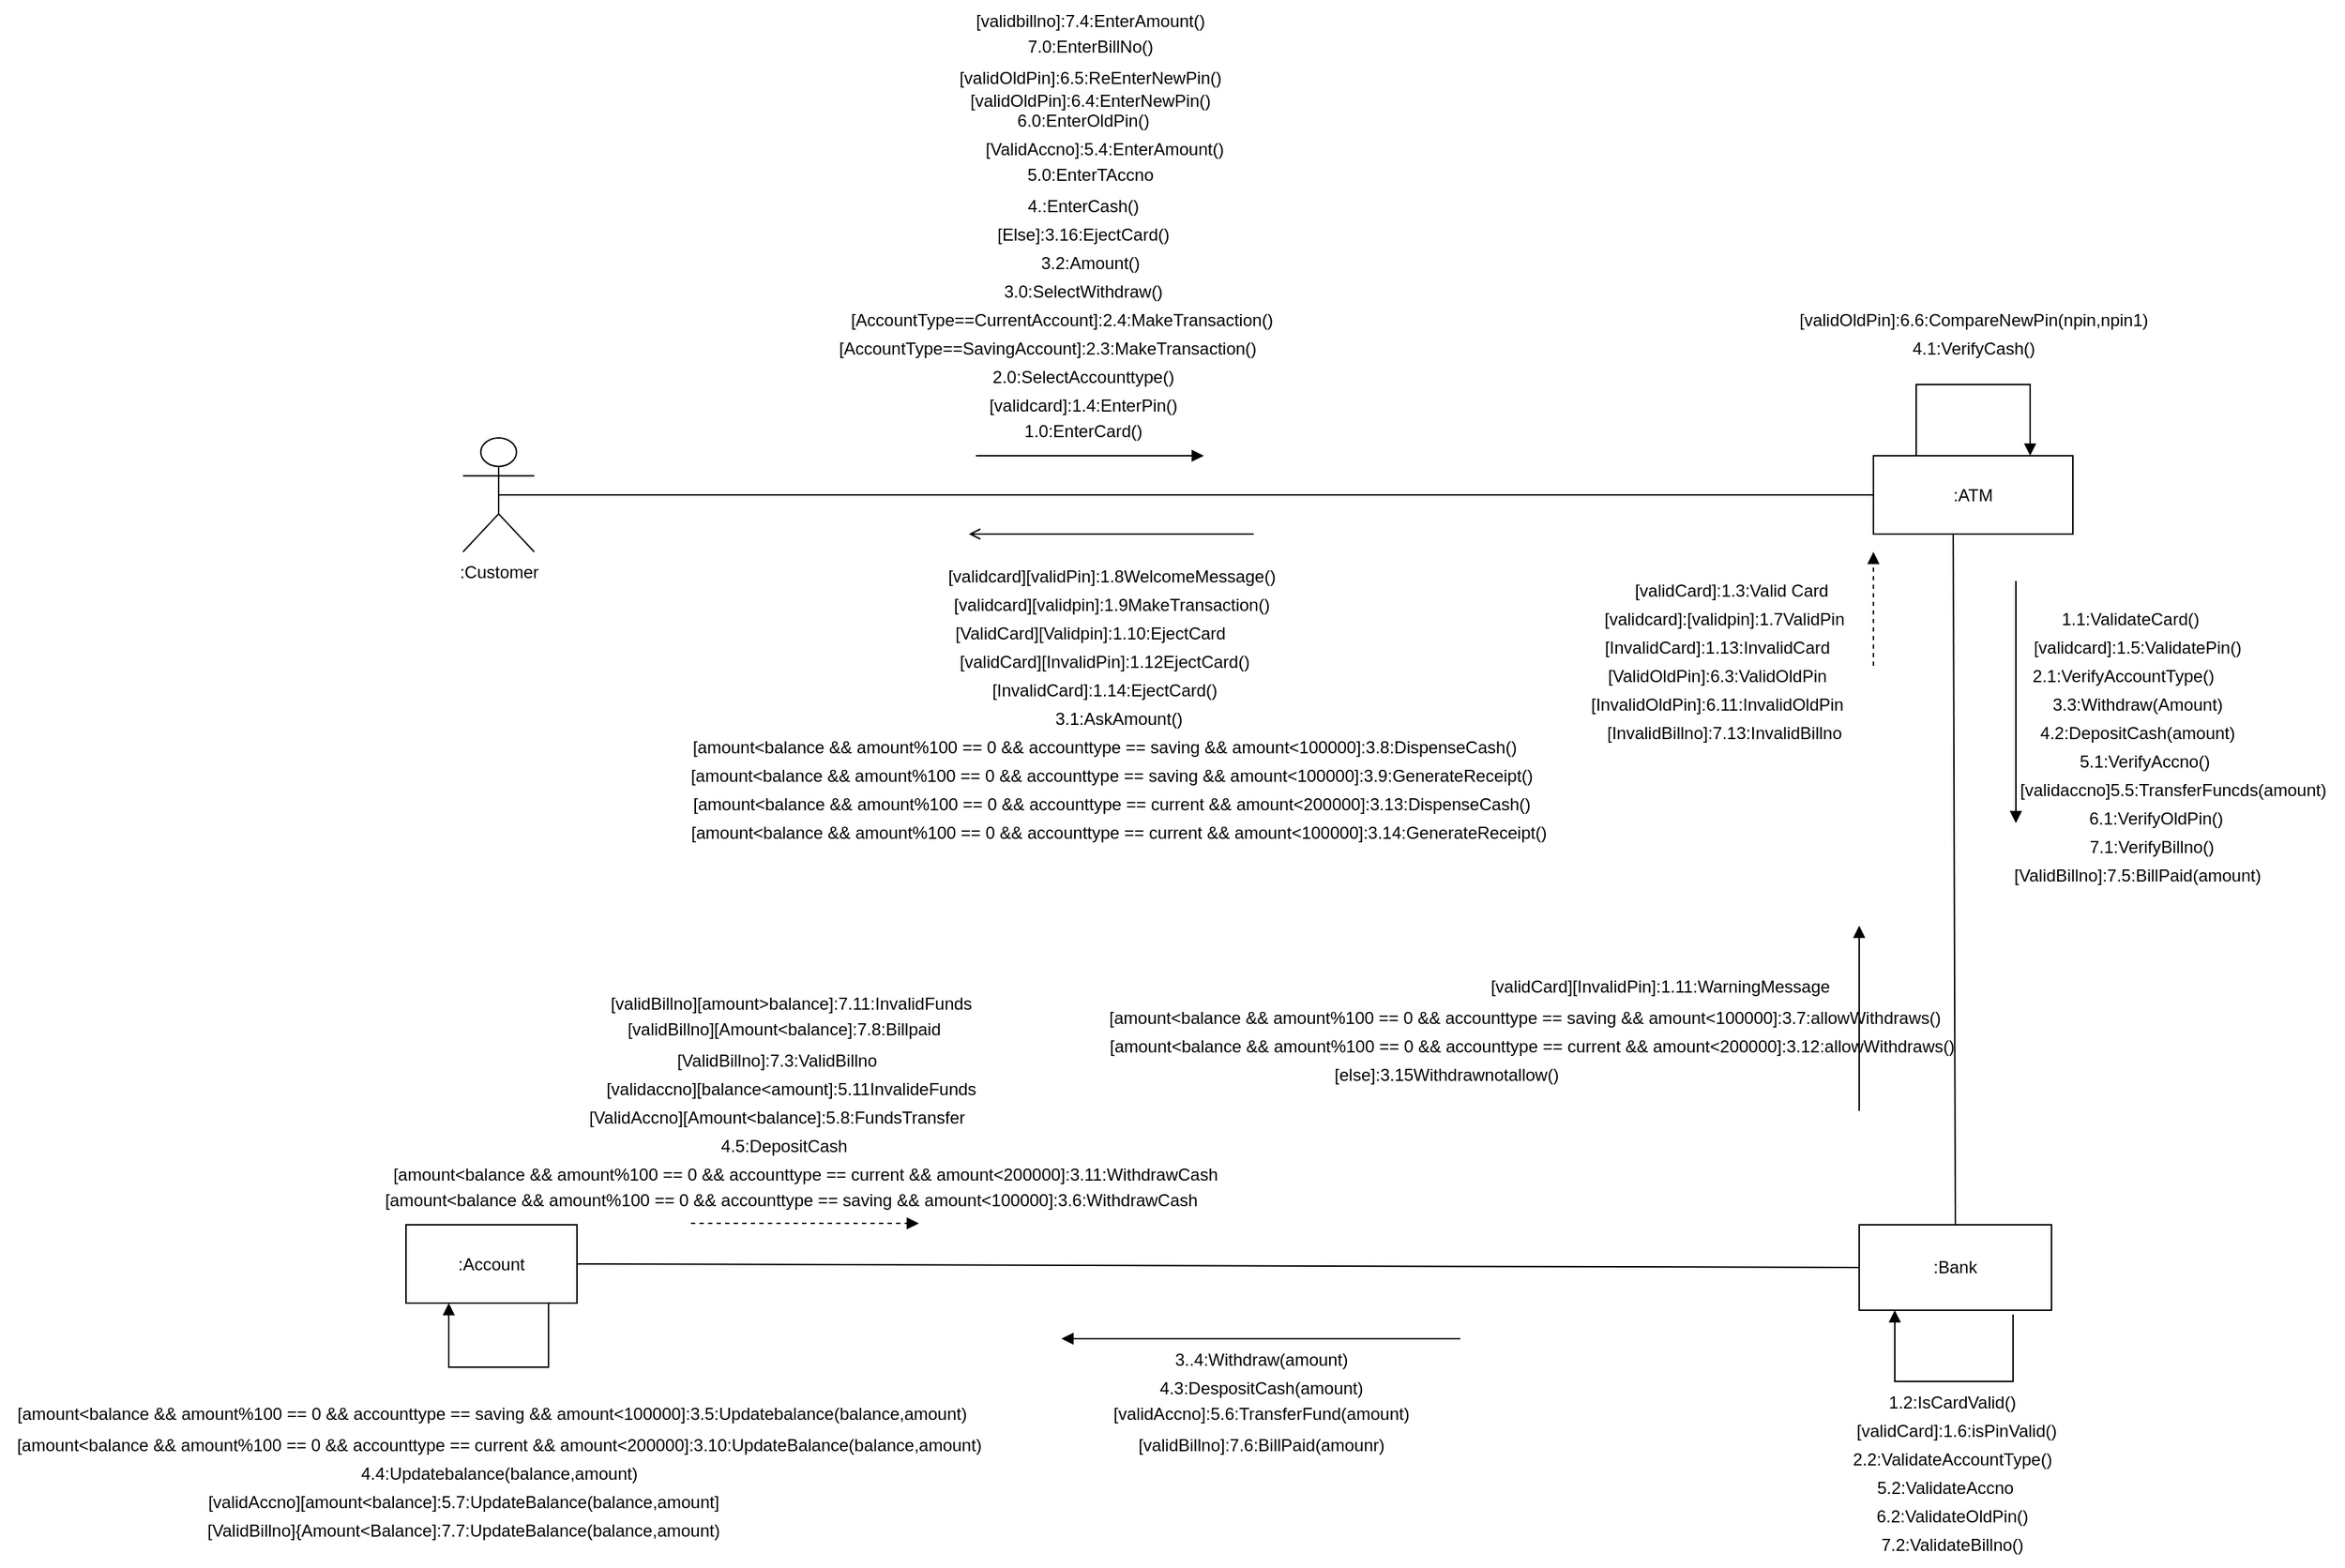 <mxfile version="21.2.3" type="device">
  <diagram name="Page-1" id="vOhwehAUvx-Ohwc45qwy">
    <mxGraphModel dx="2524" dy="1807" grid="1" gridSize="10" guides="1" tooltips="1" connect="1" arrows="1" fold="1" page="1" pageScale="1" pageWidth="850" pageHeight="1100" math="0" shadow="0">
      <root>
        <mxCell id="0" />
        <mxCell id="1" parent="0" />
        <mxCell id="mQcq-eRpRlmljQoNdgEE-3" value=":Customer" style="shape=umlActor;verticalLabelPosition=bottom;verticalAlign=top;html=1;" vertex="1" parent="1">
          <mxGeometry x="140" y="247.5" width="50" height="80" as="geometry" />
        </mxCell>
        <mxCell id="mQcq-eRpRlmljQoNdgEE-4" value=":ATM" style="html=1;whiteSpace=wrap;" vertex="1" parent="1">
          <mxGeometry x="1130" y="260" width="140" height="55" as="geometry" />
        </mxCell>
        <mxCell id="mQcq-eRpRlmljQoNdgEE-5" value=":Bank" style="html=1;whiteSpace=wrap;" vertex="1" parent="1">
          <mxGeometry x="1120" y="800" width="135" height="60" as="geometry" />
        </mxCell>
        <mxCell id="mQcq-eRpRlmljQoNdgEE-6" value=":Account" style="html=1;whiteSpace=wrap;" vertex="1" parent="1">
          <mxGeometry x="100" y="800" width="120" height="55" as="geometry" />
        </mxCell>
        <mxCell id="mQcq-eRpRlmljQoNdgEE-7" value="" style="endArrow=none;html=1;rounded=0;exitX=0.5;exitY=0.5;exitDx=0;exitDy=0;exitPerimeter=0;entryX=0;entryY=0.5;entryDx=0;entryDy=0;" edge="1" parent="1" source="mQcq-eRpRlmljQoNdgEE-3" target="mQcq-eRpRlmljQoNdgEE-4">
          <mxGeometry width="50" height="50" relative="1" as="geometry">
            <mxPoint x="400" y="410" as="sourcePoint" />
            <mxPoint x="450" y="360" as="targetPoint" />
          </mxGeometry>
        </mxCell>
        <mxCell id="mQcq-eRpRlmljQoNdgEE-8" value="" style="endArrow=none;html=1;rounded=0;exitX=0.5;exitY=0;exitDx=0;exitDy=0;entryX=0.4;entryY=1;entryDx=0;entryDy=0;entryPerimeter=0;" edge="1" parent="1" source="mQcq-eRpRlmljQoNdgEE-5" target="mQcq-eRpRlmljQoNdgEE-4">
          <mxGeometry width="50" height="50" relative="1" as="geometry">
            <mxPoint x="400" y="410" as="sourcePoint" />
            <mxPoint x="450" y="360" as="targetPoint" />
          </mxGeometry>
        </mxCell>
        <mxCell id="mQcq-eRpRlmljQoNdgEE-9" value="" style="endArrow=none;html=1;rounded=0;exitX=1;exitY=0.5;exitDx=0;exitDy=0;entryX=0;entryY=0.5;entryDx=0;entryDy=0;" edge="1" parent="1" source="mQcq-eRpRlmljQoNdgEE-6" target="mQcq-eRpRlmljQoNdgEE-5">
          <mxGeometry width="50" height="50" relative="1" as="geometry">
            <mxPoint x="400" y="410" as="sourcePoint" />
            <mxPoint x="450" y="360" as="targetPoint" />
          </mxGeometry>
        </mxCell>
        <mxCell id="mQcq-eRpRlmljQoNdgEE-12" value="" style="html=1;verticalAlign=bottom;labelBackgroundColor=none;endArrow=block;endFill=1;rounded=0;" edge="1" parent="1">
          <mxGeometry width="160" relative="1" as="geometry">
            <mxPoint x="500" y="260" as="sourcePoint" />
            <mxPoint x="660" y="260" as="targetPoint" />
          </mxGeometry>
        </mxCell>
        <mxCell id="mQcq-eRpRlmljQoNdgEE-13" value="1.0:EnterCard()" style="text;html=1;align=center;verticalAlign=middle;resizable=0;points=[];autosize=1;strokeColor=none;fillColor=none;" vertex="1" parent="1">
          <mxGeometry x="520" y="228" width="110" height="30" as="geometry" />
        </mxCell>
        <mxCell id="mQcq-eRpRlmljQoNdgEE-14" value="" style="html=1;verticalAlign=bottom;labelBackgroundColor=none;endArrow=block;endFill=1;rounded=0;" edge="1" parent="1">
          <mxGeometry width="160" relative="1" as="geometry">
            <mxPoint x="1230" y="348" as="sourcePoint" />
            <mxPoint x="1230" y="518" as="targetPoint" />
          </mxGeometry>
        </mxCell>
        <mxCell id="mQcq-eRpRlmljQoNdgEE-15" value="1.1:ValidateCard()" style="text;html=1;align=center;verticalAlign=middle;resizable=0;points=[];autosize=1;strokeColor=none;fillColor=none;" vertex="1" parent="1">
          <mxGeometry x="1250" y="360" width="120" height="30" as="geometry" />
        </mxCell>
        <mxCell id="mQcq-eRpRlmljQoNdgEE-16" value="" style="html=1;verticalAlign=bottom;labelBackgroundColor=none;endArrow=block;endFill=1;rounded=0;entryX=0.185;entryY=1;entryDx=0;entryDy=0;entryPerimeter=0;exitX=0.8;exitY=1.05;exitDx=0;exitDy=0;exitPerimeter=0;" edge="1" parent="1" source="mQcq-eRpRlmljQoNdgEE-5" target="mQcq-eRpRlmljQoNdgEE-5">
          <mxGeometry width="160" relative="1" as="geometry">
            <mxPoint x="620" y="640" as="sourcePoint" />
            <mxPoint x="480" y="380" as="targetPoint" />
            <Array as="points">
              <mxPoint x="1228" y="910" />
              <mxPoint x="1145" y="910" />
            </Array>
          </mxGeometry>
        </mxCell>
        <mxCell id="mQcq-eRpRlmljQoNdgEE-17" value="1.2:IsCardValid()&lt;br&gt;" style="text;html=1;align=center;verticalAlign=middle;resizable=0;points=[];autosize=1;strokeColor=none;fillColor=none;" vertex="1" parent="1">
          <mxGeometry x="1130" y="910" width="110" height="30" as="geometry" />
        </mxCell>
        <mxCell id="mQcq-eRpRlmljQoNdgEE-18" value="" style="html=1;verticalAlign=bottom;labelBackgroundColor=none;endArrow=block;endFill=1;dashed=1;rounded=0;" edge="1" parent="1">
          <mxGeometry width="160" relative="1" as="geometry">
            <mxPoint x="1130" y="407.5" as="sourcePoint" />
            <mxPoint x="1130" y="327.5" as="targetPoint" />
          </mxGeometry>
        </mxCell>
        <mxCell id="mQcq-eRpRlmljQoNdgEE-19" value="[validCard]:1.3:Valid Card" style="text;html=1;align=center;verticalAlign=middle;resizable=0;points=[];autosize=1;strokeColor=none;fillColor=none;" vertex="1" parent="1">
          <mxGeometry x="950" y="340" width="160" height="30" as="geometry" />
        </mxCell>
        <mxCell id="mQcq-eRpRlmljQoNdgEE-20" value="[validcard]:1.4:EnterPin()" style="text;html=1;align=center;verticalAlign=middle;resizable=0;points=[];autosize=1;strokeColor=none;fillColor=none;" vertex="1" parent="1">
          <mxGeometry x="495" y="210" width="160" height="30" as="geometry" />
        </mxCell>
        <mxCell id="mQcq-eRpRlmljQoNdgEE-21" value="[validcard]:1.5:ValidatePin()" style="text;html=1;align=center;verticalAlign=middle;resizable=0;points=[];autosize=1;strokeColor=none;fillColor=none;" vertex="1" parent="1">
          <mxGeometry x="1230" y="380" width="170" height="30" as="geometry" />
        </mxCell>
        <mxCell id="mQcq-eRpRlmljQoNdgEE-22" value="[validCard]:1.6:isPinValid()" style="text;html=1;align=center;verticalAlign=middle;resizable=0;points=[];autosize=1;strokeColor=none;fillColor=none;" vertex="1" parent="1">
          <mxGeometry x="1107.5" y="930" width="160" height="30" as="geometry" />
        </mxCell>
        <mxCell id="mQcq-eRpRlmljQoNdgEE-23" value="[validcard]:[validpin]:1.7ValidPin" style="text;html=1;align=center;verticalAlign=middle;resizable=0;points=[];autosize=1;strokeColor=none;fillColor=none;" vertex="1" parent="1">
          <mxGeometry x="930" y="360" width="190" height="30" as="geometry" />
        </mxCell>
        <mxCell id="mQcq-eRpRlmljQoNdgEE-24" value="" style="html=1;verticalAlign=bottom;labelBackgroundColor=none;endArrow=open;endFill=0;rounded=0;" edge="1" parent="1">
          <mxGeometry width="160" relative="1" as="geometry">
            <mxPoint x="695" y="315" as="sourcePoint" />
            <mxPoint x="495" y="315" as="targetPoint" />
          </mxGeometry>
        </mxCell>
        <mxCell id="mQcq-eRpRlmljQoNdgEE-25" value="[validcard][validPin]:1.8WelcomeMessage()" style="text;html=1;align=center;verticalAlign=middle;resizable=0;points=[];autosize=1;strokeColor=none;fillColor=none;" vertex="1" parent="1">
          <mxGeometry x="470" y="330" width="250" height="30" as="geometry" />
        </mxCell>
        <mxCell id="mQcq-eRpRlmljQoNdgEE-26" value="[validcard][validpin]:1.9MakeTransaction()&lt;br&gt;" style="text;html=1;align=center;verticalAlign=middle;resizable=0;points=[];autosize=1;strokeColor=none;fillColor=none;" vertex="1" parent="1">
          <mxGeometry x="470" y="350" width="250" height="30" as="geometry" />
        </mxCell>
        <mxCell id="mQcq-eRpRlmljQoNdgEE-27" value="[ValidCard][Validpin]:1.10:EjectCard" style="text;html=1;align=center;verticalAlign=middle;resizable=0;points=[];autosize=1;strokeColor=none;fillColor=none;" vertex="1" parent="1">
          <mxGeometry x="475" y="370" width="210" height="30" as="geometry" />
        </mxCell>
        <mxCell id="mQcq-eRpRlmljQoNdgEE-28" value="" style="html=1;verticalAlign=bottom;labelBackgroundColor=none;endArrow=block;endFill=1;rounded=0;" edge="1" parent="1">
          <mxGeometry width="160" relative="1" as="geometry">
            <mxPoint x="1120" y="720" as="sourcePoint" />
            <mxPoint x="1120" y="590" as="targetPoint" />
          </mxGeometry>
        </mxCell>
        <mxCell id="mQcq-eRpRlmljQoNdgEE-29" value="[validCard][InvalidPin]:1.11:WarningMessage" style="text;html=1;align=center;verticalAlign=middle;resizable=0;points=[];autosize=1;strokeColor=none;fillColor=none;" vertex="1" parent="1">
          <mxGeometry x="850" y="618" width="260" height="30" as="geometry" />
        </mxCell>
        <mxCell id="mQcq-eRpRlmljQoNdgEE-30" value="[validCard][InvalidPin]:1.12EjectCard()" style="text;html=1;align=center;verticalAlign=middle;resizable=0;points=[];autosize=1;strokeColor=none;fillColor=none;" vertex="1" parent="1">
          <mxGeometry x="475" y="390" width="230" height="30" as="geometry" />
        </mxCell>
        <mxCell id="mQcq-eRpRlmljQoNdgEE-31" value="[InvalidCard]:1.13:InvalidCard" style="text;html=1;align=center;verticalAlign=middle;resizable=0;points=[];autosize=1;strokeColor=none;fillColor=none;" vertex="1" parent="1">
          <mxGeometry x="930" y="380" width="180" height="30" as="geometry" />
        </mxCell>
        <mxCell id="mQcq-eRpRlmljQoNdgEE-32" value="[InvalidCard]:1.14:EjectCard()" style="text;html=1;align=center;verticalAlign=middle;resizable=0;points=[];autosize=1;strokeColor=none;fillColor=none;" vertex="1" parent="1">
          <mxGeometry x="500" y="410" width="180" height="30" as="geometry" />
        </mxCell>
        <mxCell id="mQcq-eRpRlmljQoNdgEE-33" value="2.0:SelectAccounttype()" style="text;html=1;align=center;verticalAlign=middle;resizable=0;points=[];autosize=1;strokeColor=none;fillColor=none;" vertex="1" parent="1">
          <mxGeometry x="500" y="190" width="150" height="30" as="geometry" />
        </mxCell>
        <mxCell id="mQcq-eRpRlmljQoNdgEE-34" value="2.1:VerifyAccountType()" style="text;html=1;align=center;verticalAlign=middle;resizable=0;points=[];autosize=1;strokeColor=none;fillColor=none;" vertex="1" parent="1">
          <mxGeometry x="1230" y="400" width="150" height="30" as="geometry" />
        </mxCell>
        <mxCell id="mQcq-eRpRlmljQoNdgEE-35" value="2.2:ValidateAccountType()" style="text;html=1;align=center;verticalAlign=middle;resizable=0;points=[];autosize=1;strokeColor=none;fillColor=none;" vertex="1" parent="1">
          <mxGeometry x="1105" y="950" width="160" height="30" as="geometry" />
        </mxCell>
        <mxCell id="mQcq-eRpRlmljQoNdgEE-36" value="[AccountType==SavingAccount]:2.3:MakeTransaction()" style="text;html=1;align=center;verticalAlign=middle;resizable=0;points=[];autosize=1;strokeColor=none;fillColor=none;" vertex="1" parent="1">
          <mxGeometry x="390" y="170" width="320" height="30" as="geometry" />
        </mxCell>
        <mxCell id="mQcq-eRpRlmljQoNdgEE-37" value="[AccountType==CurrentAccount]:2.4:MakeTransaction()" style="text;html=1;align=center;verticalAlign=middle;resizable=0;points=[];autosize=1;strokeColor=none;fillColor=none;" vertex="1" parent="1">
          <mxGeometry x="400" y="150" width="320" height="30" as="geometry" />
        </mxCell>
        <mxCell id="mQcq-eRpRlmljQoNdgEE-38" value="3.0:SelectWithdraw()" style="text;html=1;align=center;verticalAlign=middle;resizable=0;points=[];autosize=1;strokeColor=none;fillColor=none;" vertex="1" parent="1">
          <mxGeometry x="510" y="130" width="130" height="30" as="geometry" />
        </mxCell>
        <mxCell id="mQcq-eRpRlmljQoNdgEE-39" value="3.1:AskAmount()" style="text;html=1;align=center;verticalAlign=middle;resizable=0;points=[];autosize=1;strokeColor=none;fillColor=none;" vertex="1" parent="1">
          <mxGeometry x="545" y="430" width="110" height="30" as="geometry" />
        </mxCell>
        <mxCell id="mQcq-eRpRlmljQoNdgEE-40" value="3.2:Amount()" style="text;html=1;align=center;verticalAlign=middle;resizable=0;points=[];autosize=1;strokeColor=none;fillColor=none;" vertex="1" parent="1">
          <mxGeometry x="535" y="110" width="90" height="30" as="geometry" />
        </mxCell>
        <mxCell id="mQcq-eRpRlmljQoNdgEE-41" value="3.3:Withdraw(Amount)" style="text;html=1;align=center;verticalAlign=middle;resizable=0;points=[];autosize=1;strokeColor=none;fillColor=none;" vertex="1" parent="1">
          <mxGeometry x="1245" y="420" width="140" height="30" as="geometry" />
        </mxCell>
        <mxCell id="mQcq-eRpRlmljQoNdgEE-42" value="" style="html=1;verticalAlign=bottom;labelBackgroundColor=none;endArrow=block;endFill=1;rounded=0;" edge="1" parent="1">
          <mxGeometry width="160" relative="1" as="geometry">
            <mxPoint x="840" y="880" as="sourcePoint" />
            <mxPoint x="560" y="880" as="targetPoint" />
          </mxGeometry>
        </mxCell>
        <mxCell id="mQcq-eRpRlmljQoNdgEE-43" value="3..4:Withdraw(amount)&lt;br&gt;" style="text;html=1;align=center;verticalAlign=middle;resizable=0;points=[];autosize=1;strokeColor=none;fillColor=none;" vertex="1" parent="1">
          <mxGeometry x="630" y="880" width="140" height="30" as="geometry" />
        </mxCell>
        <mxCell id="mQcq-eRpRlmljQoNdgEE-45" value="" style="html=1;verticalAlign=bottom;labelBackgroundColor=none;endArrow=block;endFill=1;rounded=0;entryX=0.25;entryY=1;entryDx=0;entryDy=0;" edge="1" parent="1" target="mQcq-eRpRlmljQoNdgEE-6">
          <mxGeometry width="160" relative="1" as="geometry">
            <mxPoint x="200" y="855" as="sourcePoint" />
            <mxPoint x="240" y="780" as="targetPoint" />
            <Array as="points">
              <mxPoint x="200" y="900" />
              <mxPoint x="130" y="900" />
            </Array>
          </mxGeometry>
        </mxCell>
        <mxCell id="mQcq-eRpRlmljQoNdgEE-46" value="[amount&amp;lt;balance &amp;amp;&amp;amp; amount%100 == 0 &amp;amp;&amp;amp; accounttype == saving &amp;amp;&amp;amp; amount&amp;lt;100000]:3.5:Updatebalance(balance,amount)" style="text;html=1;align=center;verticalAlign=middle;resizable=0;points=[];autosize=1;strokeColor=none;fillColor=none;" vertex="1" parent="1">
          <mxGeometry x="-185" y="918" width="690" height="30" as="geometry" />
        </mxCell>
        <mxCell id="mQcq-eRpRlmljQoNdgEE-47" value="" style="html=1;verticalAlign=bottom;labelBackgroundColor=none;endArrow=block;endFill=1;dashed=1;rounded=0;" edge="1" parent="1">
          <mxGeometry width="160" relative="1" as="geometry">
            <mxPoint x="300" y="799" as="sourcePoint" />
            <mxPoint x="460" y="799" as="targetPoint" />
          </mxGeometry>
        </mxCell>
        <mxCell id="mQcq-eRpRlmljQoNdgEE-48" value="[amount&amp;lt;balance &amp;amp;&amp;amp; amount%100 == 0 &amp;amp;&amp;amp; accounttype == saving &amp;amp;&amp;amp; amount&amp;lt;100000]:3.6:WithdrawCash" style="text;html=1;align=center;verticalAlign=middle;resizable=0;points=[];autosize=1;strokeColor=none;fillColor=none;" vertex="1" parent="1">
          <mxGeometry x="75" y="768" width="590" height="30" as="geometry" />
        </mxCell>
        <mxCell id="mQcq-eRpRlmljQoNdgEE-51" value="[amount&amp;lt;balance &amp;amp;&amp;amp; amount%100 == 0 &amp;amp;&amp;amp; accounttype == saving &amp;amp;&amp;amp; amount&amp;lt;100000]:3.7:allowWithdraws()" style="text;html=1;align=center;verticalAlign=middle;resizable=0;points=[];autosize=1;strokeColor=none;fillColor=none;" vertex="1" parent="1">
          <mxGeometry x="580" y="640" width="610" height="30" as="geometry" />
        </mxCell>
        <mxCell id="mQcq-eRpRlmljQoNdgEE-52" value="[amount&amp;lt;balance &amp;amp;&amp;amp; amount%100 == 0 &amp;amp;&amp;amp; accounttype == saving &amp;amp;&amp;amp; amount&amp;lt;100000]:3.8:DispenseCash()" style="text;html=1;align=center;verticalAlign=middle;resizable=0;points=[];autosize=1;strokeColor=none;fillColor=none;" vertex="1" parent="1">
          <mxGeometry x="290" y="450" width="600" height="30" as="geometry" />
        </mxCell>
        <mxCell id="mQcq-eRpRlmljQoNdgEE-53" value="[amount&amp;lt;balance &amp;amp;&amp;amp; amount%100 == 0 &amp;amp;&amp;amp; accounttype == saving &amp;amp;&amp;amp; amount&amp;lt;100000]:3.9:GenerateReceipt()" style="text;html=1;align=center;verticalAlign=middle;resizable=0;points=[];autosize=1;strokeColor=none;fillColor=none;" vertex="1" parent="1">
          <mxGeometry x="290" y="470" width="610" height="30" as="geometry" />
        </mxCell>
        <mxCell id="mQcq-eRpRlmljQoNdgEE-54" value="[amount&amp;lt;balance &amp;amp;&amp;amp; amount%100 == 0 &amp;amp;&amp;amp; accounttype == current &amp;amp;&amp;amp; amount&amp;lt;200000]:3.10:UpdateBalance(balance,amount)" style="text;html=1;align=center;verticalAlign=middle;resizable=0;points=[];autosize=1;strokeColor=none;fillColor=none;" vertex="1" parent="1">
          <mxGeometry x="-185" y="940" width="700" height="30" as="geometry" />
        </mxCell>
        <mxCell id="mQcq-eRpRlmljQoNdgEE-55" value="[amount&amp;lt;balance &amp;amp;&amp;amp; amount%100 == 0 &amp;amp;&amp;amp; accounttype == current &amp;amp;&amp;amp; amount&amp;lt;200000]:3.11:WithdrawCash" style="text;html=1;align=center;verticalAlign=middle;resizable=0;points=[];autosize=1;strokeColor=none;fillColor=none;" vertex="1" parent="1">
          <mxGeometry x="80" y="750" width="600" height="30" as="geometry" />
        </mxCell>
        <mxCell id="mQcq-eRpRlmljQoNdgEE-56" value="[amount&amp;lt;balance &amp;amp;&amp;amp; amount%100 == 0 &amp;amp;&amp;amp; accounttype == current &amp;amp;&amp;amp; amount&amp;lt;200000]:3.12:allowWithdraws()" style="text;html=1;align=center;verticalAlign=middle;resizable=0;points=[];autosize=1;strokeColor=none;fillColor=none;" vertex="1" parent="1">
          <mxGeometry x="580" y="660" width="620" height="30" as="geometry" />
        </mxCell>
        <mxCell id="mQcq-eRpRlmljQoNdgEE-57" value="[amount&amp;lt;balance &amp;amp;&amp;amp; amount%100 == 0 &amp;amp;&amp;amp; accounttype == current &amp;amp;&amp;amp; amount&amp;lt;200000]:3.13:DispenseCash()" style="text;html=1;align=center;verticalAlign=middle;resizable=0;points=[];autosize=1;strokeColor=none;fillColor=none;" vertex="1" parent="1">
          <mxGeometry x="290" y="490" width="610" height="30" as="geometry" />
        </mxCell>
        <mxCell id="mQcq-eRpRlmljQoNdgEE-58" value="[amount&amp;lt;balance &amp;amp;&amp;amp; amount%100 == 0 &amp;amp;&amp;amp; accounttype == current &amp;amp;&amp;amp; amount&amp;lt;100000]:3.14:GenerateReceipt()" style="text;html=1;align=center;verticalAlign=middle;resizable=0;points=[];autosize=1;strokeColor=none;fillColor=none;" vertex="1" parent="1">
          <mxGeometry x="290" y="510" width="620" height="30" as="geometry" />
        </mxCell>
        <mxCell id="mQcq-eRpRlmljQoNdgEE-59" value="[else]:3.15Withdrawnotallow()" style="text;html=1;align=center;verticalAlign=middle;resizable=0;points=[];autosize=1;strokeColor=none;fillColor=none;" vertex="1" parent="1">
          <mxGeometry x="740" y="680" width="180" height="30" as="geometry" />
        </mxCell>
        <mxCell id="mQcq-eRpRlmljQoNdgEE-60" value="[Else]:3.16:EjectCard()" style="text;html=1;align=center;verticalAlign=middle;resizable=0;points=[];autosize=1;strokeColor=none;fillColor=none;" vertex="1" parent="1">
          <mxGeometry x="505" y="90" width="140" height="30" as="geometry" />
        </mxCell>
        <mxCell id="mQcq-eRpRlmljQoNdgEE-61" value="4.:EnterCash()" style="text;html=1;align=center;verticalAlign=middle;resizable=0;points=[];autosize=1;strokeColor=none;fillColor=none;" vertex="1" parent="1">
          <mxGeometry x="525" y="70" width="100" height="30" as="geometry" />
        </mxCell>
        <mxCell id="mQcq-eRpRlmljQoNdgEE-62" value="" style="html=1;verticalAlign=bottom;labelBackgroundColor=none;endArrow=block;endFill=1;rounded=0;" edge="1" parent="1">
          <mxGeometry width="160" relative="1" as="geometry">
            <mxPoint x="1160" y="260" as="sourcePoint" />
            <mxPoint x="1240" y="260" as="targetPoint" />
            <Array as="points">
              <mxPoint x="1160" y="210" />
              <mxPoint x="1240" y="210" />
            </Array>
          </mxGeometry>
        </mxCell>
        <mxCell id="mQcq-eRpRlmljQoNdgEE-63" value="4.1:VerifyCash()" style="text;html=1;align=center;verticalAlign=middle;resizable=0;points=[];autosize=1;strokeColor=none;fillColor=none;" vertex="1" parent="1">
          <mxGeometry x="1145" y="170" width="110" height="30" as="geometry" />
        </mxCell>
        <mxCell id="mQcq-eRpRlmljQoNdgEE-64" value="4.2:DepositCash(amount)" style="text;html=1;align=center;verticalAlign=middle;resizable=0;points=[];autosize=1;strokeColor=none;fillColor=none;" vertex="1" parent="1">
          <mxGeometry x="1235" y="440" width="160" height="30" as="geometry" />
        </mxCell>
        <mxCell id="mQcq-eRpRlmljQoNdgEE-65" value="4.3:DespositCash(amount)" style="text;html=1;align=center;verticalAlign=middle;resizable=0;points=[];autosize=1;strokeColor=none;fillColor=none;" vertex="1" parent="1">
          <mxGeometry x="615" y="900" width="170" height="30" as="geometry" />
        </mxCell>
        <mxCell id="mQcq-eRpRlmljQoNdgEE-66" value="4.4:Updatebalance(balance,amount)" style="text;html=1;align=center;verticalAlign=middle;resizable=0;points=[];autosize=1;strokeColor=none;fillColor=none;" vertex="1" parent="1">
          <mxGeometry x="55" y="960" width="220" height="30" as="geometry" />
        </mxCell>
        <mxCell id="mQcq-eRpRlmljQoNdgEE-67" value="4.5:DepositCash" style="text;html=1;align=center;verticalAlign=middle;resizable=0;points=[];autosize=1;strokeColor=none;fillColor=none;" vertex="1" parent="1">
          <mxGeometry x="310" y="730" width="110" height="30" as="geometry" />
        </mxCell>
        <mxCell id="mQcq-eRpRlmljQoNdgEE-68" value="5.0:EnterTAccno" style="text;html=1;align=center;verticalAlign=middle;resizable=0;points=[];autosize=1;strokeColor=none;fillColor=none;" vertex="1" parent="1">
          <mxGeometry x="525" y="48" width="110" height="30" as="geometry" />
        </mxCell>
        <mxCell id="mQcq-eRpRlmljQoNdgEE-69" value="[ValidAccno]:5.4:EnterAmount()" style="text;html=1;align=center;verticalAlign=middle;resizable=0;points=[];autosize=1;strokeColor=none;fillColor=none;" vertex="1" parent="1">
          <mxGeometry x="495" y="30" width="190" height="30" as="geometry" />
        </mxCell>
        <mxCell id="mQcq-eRpRlmljQoNdgEE-70" value="5.1:VerifyAccno()" style="text;html=1;align=center;verticalAlign=middle;resizable=0;points=[];autosize=1;strokeColor=none;fillColor=none;" vertex="1" parent="1">
          <mxGeometry x="1265" y="460" width="110" height="30" as="geometry" />
        </mxCell>
        <mxCell id="mQcq-eRpRlmljQoNdgEE-71" value="5.2:ValidateAccno&lt;br&gt;" style="text;html=1;align=center;verticalAlign=middle;resizable=0;points=[];autosize=1;strokeColor=none;fillColor=none;" vertex="1" parent="1">
          <mxGeometry x="1120" y="970" width="120" height="30" as="geometry" />
        </mxCell>
        <mxCell id="mQcq-eRpRlmljQoNdgEE-72" value="[validaccno]5.5:TransferFuncds(amount)" style="text;html=1;align=center;verticalAlign=middle;resizable=0;points=[];autosize=1;strokeColor=none;fillColor=none;" vertex="1" parent="1">
          <mxGeometry x="1220" y="480" width="240" height="30" as="geometry" />
        </mxCell>
        <mxCell id="mQcq-eRpRlmljQoNdgEE-73" value="[validAccno]:5.6:TransferFund(amount)" style="text;html=1;align=center;verticalAlign=middle;resizable=0;points=[];autosize=1;strokeColor=none;fillColor=none;" vertex="1" parent="1">
          <mxGeometry x="585" y="918" width="230" height="30" as="geometry" />
        </mxCell>
        <mxCell id="mQcq-eRpRlmljQoNdgEE-74" value="[ValidAccno][Amount&amp;lt;balance]:5.8:FundsTransfer" style="text;html=1;align=center;verticalAlign=middle;resizable=0;points=[];autosize=1;strokeColor=none;fillColor=none;" vertex="1" parent="1">
          <mxGeometry x="215" y="710" width="290" height="30" as="geometry" />
        </mxCell>
        <mxCell id="mQcq-eRpRlmljQoNdgEE-75" value="[validAccno][amount&amp;lt;balance]:5.7:UpdateBalance(balance,amount]" style="text;html=1;align=center;verticalAlign=middle;resizable=0;points=[];autosize=1;strokeColor=none;fillColor=none;" vertex="1" parent="1">
          <mxGeometry x="-50" y="980" width="380" height="30" as="geometry" />
        </mxCell>
        <mxCell id="mQcq-eRpRlmljQoNdgEE-76" value="[validaccno][balance&amp;lt;amount]:5.11InvalideFunds" style="text;html=1;align=center;verticalAlign=middle;resizable=0;points=[];autosize=1;strokeColor=none;fillColor=none;" vertex="1" parent="1">
          <mxGeometry x="230" y="690" width="280" height="30" as="geometry" />
        </mxCell>
        <mxCell id="mQcq-eRpRlmljQoNdgEE-77" value="6.0:EnterOldPin()" style="text;html=1;align=center;verticalAlign=middle;resizable=0;points=[];autosize=1;strokeColor=none;fillColor=none;" vertex="1" parent="1">
          <mxGeometry x="515" y="10" width="120" height="30" as="geometry" />
        </mxCell>
        <mxCell id="mQcq-eRpRlmljQoNdgEE-78" value="6.1:VerifyOldPin()" style="text;html=1;align=center;verticalAlign=middle;resizable=0;points=[];autosize=1;strokeColor=none;fillColor=none;" vertex="1" parent="1">
          <mxGeometry x="1267.5" y="500" width="120" height="30" as="geometry" />
        </mxCell>
        <mxCell id="mQcq-eRpRlmljQoNdgEE-79" value="6.2:ValidateOldPin()" style="text;html=1;align=center;verticalAlign=middle;resizable=0;points=[];autosize=1;strokeColor=none;fillColor=none;" vertex="1" parent="1">
          <mxGeometry x="1120" y="990" width="130" height="30" as="geometry" />
        </mxCell>
        <mxCell id="mQcq-eRpRlmljQoNdgEE-80" value="[ValidOldPin]:6.3:ValidOldPin" style="text;html=1;align=center;verticalAlign=middle;resizable=0;points=[];autosize=1;strokeColor=none;fillColor=none;" vertex="1" parent="1">
          <mxGeometry x="930" y="400" width="180" height="30" as="geometry" />
        </mxCell>
        <mxCell id="mQcq-eRpRlmljQoNdgEE-81" value="&#xa;&lt;span style=&quot;color: rgb(0, 0, 0); font-family: Helvetica; font-size: 12px; font-style: normal; font-variant-ligatures: normal; font-variant-caps: normal; font-weight: 400; letter-spacing: normal; orphans: 2; text-align: center; text-indent: 0px; text-transform: none; widows: 2; word-spacing: 0px; -webkit-text-stroke-width: 0px; background-color: rgb(251, 251, 251); text-decoration-thickness: initial; text-decoration-style: initial; text-decoration-color: initial; float: none; display: inline !important;&quot;&gt;[validOldPin]:6.4:EnterNewPin()&lt;/span&gt;&#xa;&#xa;" style="text;html=1;align=center;verticalAlign=middle;resizable=0;points=[];autosize=1;strokeColor=none;fillColor=none;" vertex="1" parent="1">
          <mxGeometry x="485" y="-12" width="190" height="60" as="geometry" />
        </mxCell>
        <mxCell id="mQcq-eRpRlmljQoNdgEE-82" value="[validOldPin]:6.5:ReEnterNewPin()" style="text;html=1;align=center;verticalAlign=middle;resizable=0;points=[];autosize=1;strokeColor=none;fillColor=none;" vertex="1" parent="1">
          <mxGeometry x="475" y="-20" width="210" height="30" as="geometry" />
        </mxCell>
        <mxCell id="mQcq-eRpRlmljQoNdgEE-83" value="[validOldPin]:6.6:CompareNewPin(npin,npin1)" style="text;html=1;align=center;verticalAlign=middle;resizable=0;points=[];autosize=1;strokeColor=none;fillColor=none;" vertex="1" parent="1">
          <mxGeometry x="1065" y="150" width="270" height="30" as="geometry" />
        </mxCell>
        <mxCell id="mQcq-eRpRlmljQoNdgEE-84" value="[InvalidOldPin]:6.11:InvalidOldPin" style="text;html=1;align=center;verticalAlign=middle;resizable=0;points=[];autosize=1;strokeColor=none;fillColor=none;" vertex="1" parent="1">
          <mxGeometry x="920" y="420" width="200" height="30" as="geometry" />
        </mxCell>
        <mxCell id="mQcq-eRpRlmljQoNdgEE-85" value="7.0:EnterBillNo()" style="text;html=1;align=center;verticalAlign=middle;resizable=0;points=[];autosize=1;strokeColor=none;fillColor=none;" vertex="1" parent="1">
          <mxGeometry x="525" y="-42" width="110" height="30" as="geometry" />
        </mxCell>
        <mxCell id="mQcq-eRpRlmljQoNdgEE-86" value="7.1:VerifyBillno()" style="text;html=1;align=center;verticalAlign=middle;resizable=0;points=[];autosize=1;strokeColor=none;fillColor=none;" vertex="1" parent="1">
          <mxGeometry x="1270" y="520" width="110" height="30" as="geometry" />
        </mxCell>
        <mxCell id="mQcq-eRpRlmljQoNdgEE-87" value="7.2:ValidateBillno()" style="text;html=1;align=center;verticalAlign=middle;resizable=0;points=[];autosize=1;strokeColor=none;fillColor=none;" vertex="1" parent="1">
          <mxGeometry x="1125" y="1010" width="120" height="30" as="geometry" />
        </mxCell>
        <mxCell id="mQcq-eRpRlmljQoNdgEE-88" value="[ValidBillno]:7.3:ValidBillno" style="text;html=1;align=center;verticalAlign=middle;resizable=0;points=[];autosize=1;strokeColor=none;fillColor=none;" vertex="1" parent="1">
          <mxGeometry x="280" y="670" width="160" height="30" as="geometry" />
        </mxCell>
        <mxCell id="mQcq-eRpRlmljQoNdgEE-89" value="[validbillno]:7.4:EnterAmount()" style="text;html=1;align=center;verticalAlign=middle;resizable=0;points=[];autosize=1;strokeColor=none;fillColor=none;" vertex="1" parent="1">
          <mxGeometry x="490" y="-60" width="180" height="30" as="geometry" />
        </mxCell>
        <mxCell id="mQcq-eRpRlmljQoNdgEE-90" value="[ValidBillno]:7.5:BillPaid(amount)" style="text;html=1;align=center;verticalAlign=middle;resizable=0;points=[];autosize=1;strokeColor=none;fillColor=none;" vertex="1" parent="1">
          <mxGeometry x="1215" y="540" width="200" height="30" as="geometry" />
        </mxCell>
        <mxCell id="mQcq-eRpRlmljQoNdgEE-91" value="[validBillno]:7.6:BillPaid(amounr)" style="text;html=1;align=center;verticalAlign=middle;resizable=0;points=[];autosize=1;strokeColor=none;fillColor=none;" vertex="1" parent="1">
          <mxGeometry x="600" y="940" width="200" height="30" as="geometry" />
        </mxCell>
        <mxCell id="mQcq-eRpRlmljQoNdgEE-92" value="[ValidBillno]{Amount&amp;lt;Balance]:7.7:UpdateBalance(balance,amount)" style="text;html=1;align=center;verticalAlign=middle;resizable=0;points=[];autosize=1;strokeColor=none;fillColor=none;" vertex="1" parent="1">
          <mxGeometry x="-50" y="1000" width="380" height="30" as="geometry" />
        </mxCell>
        <mxCell id="mQcq-eRpRlmljQoNdgEE-93" value="[validBillno][Amount&amp;lt;balance]:7.8:Billpaid" style="text;html=1;align=center;verticalAlign=middle;resizable=0;points=[];autosize=1;strokeColor=none;fillColor=none;" vertex="1" parent="1">
          <mxGeometry x="245" y="648" width="240" height="30" as="geometry" />
        </mxCell>
        <mxCell id="mQcq-eRpRlmljQoNdgEE-94" value="[validBillno][amount&amp;gt;balance]:7.11:InvalidFunds" style="text;html=1;align=center;verticalAlign=middle;resizable=0;points=[];autosize=1;strokeColor=none;fillColor=none;" vertex="1" parent="1">
          <mxGeometry x="230" y="630" width="280" height="30" as="geometry" />
        </mxCell>
        <mxCell id="mQcq-eRpRlmljQoNdgEE-95" value="[InvalidBillno]:7.13:InvalidBillno" style="text;html=1;align=center;verticalAlign=middle;resizable=0;points=[];autosize=1;strokeColor=none;fillColor=none;" vertex="1" parent="1">
          <mxGeometry x="930" y="440" width="190" height="30" as="geometry" />
        </mxCell>
      </root>
    </mxGraphModel>
  </diagram>
</mxfile>
